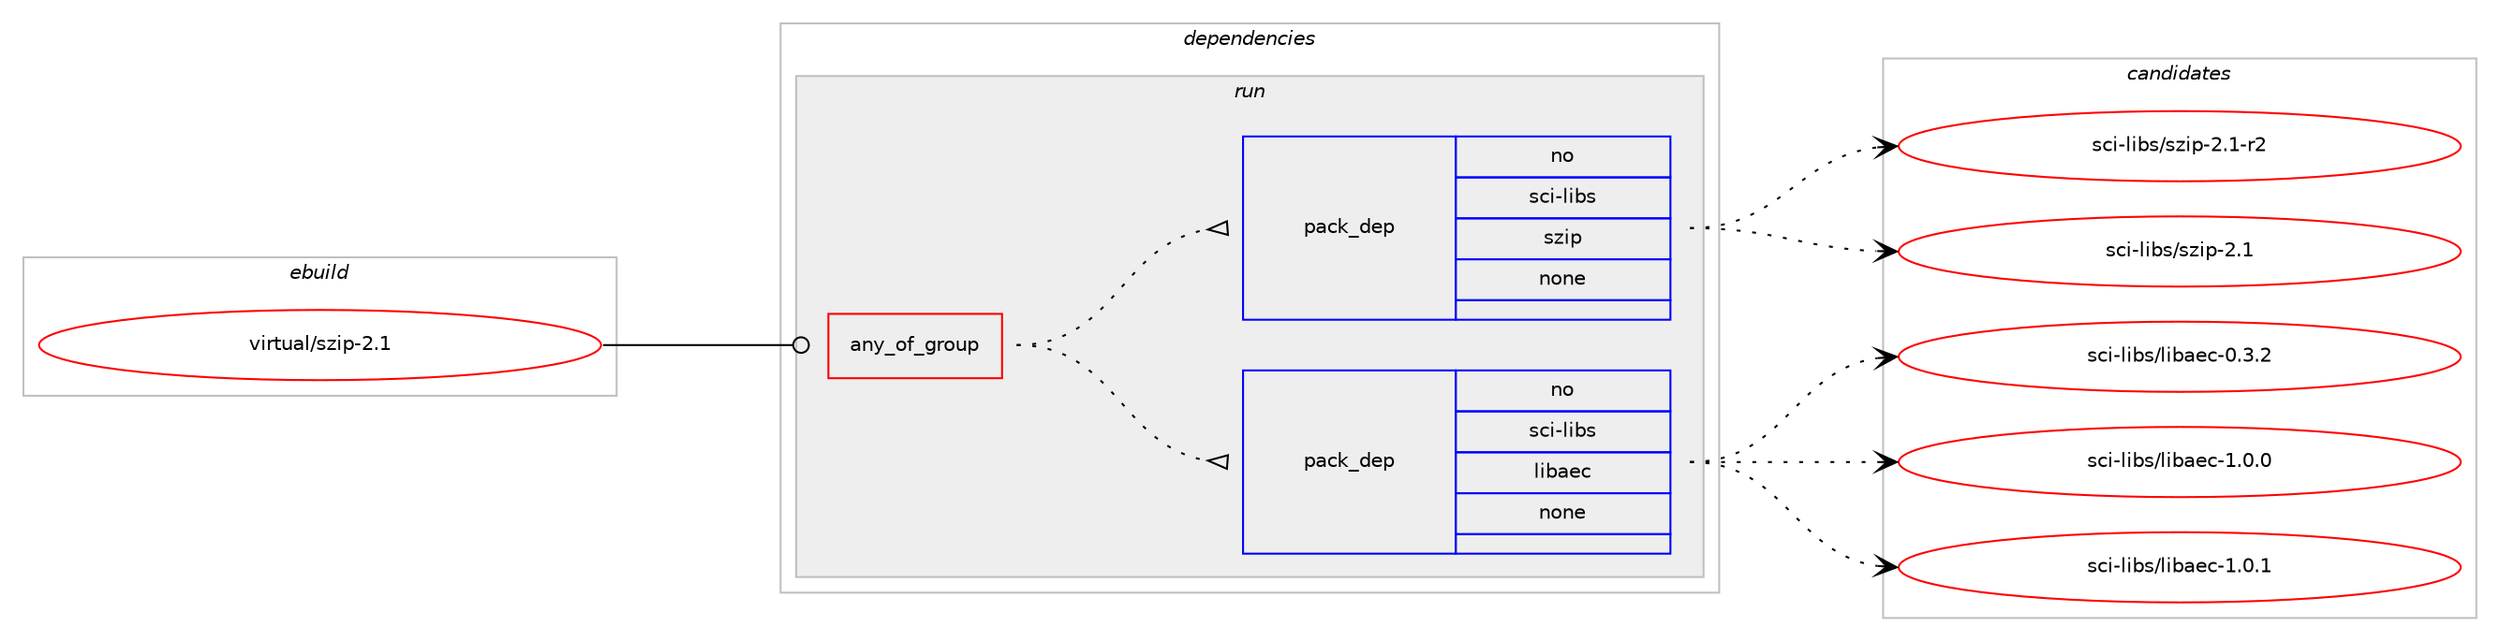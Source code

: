 digraph prolog {

# *************
# Graph options
# *************

newrank=true;
concentrate=true;
compound=true;
graph [rankdir=LR,fontname=Helvetica,fontsize=10,ranksep=1.5];#, ranksep=2.5, nodesep=0.2];
edge  [arrowhead=vee];
node  [fontname=Helvetica,fontsize=10];

# **********
# The ebuild
# **********

subgraph cluster_leftcol {
color=gray;
rank=same;
label=<<i>ebuild</i>>;
id [label="virtual/szip-2.1", color=red, width=4, href="../virtual/szip-2.1.svg"];
}

# ****************
# The dependencies
# ****************

subgraph cluster_midcol {
color=gray;
label=<<i>dependencies</i>>;
subgraph cluster_compile {
fillcolor="#eeeeee";
style=filled;
label=<<i>compile</i>>;
}
subgraph cluster_compileandrun {
fillcolor="#eeeeee";
style=filled;
label=<<i>compile and run</i>>;
}
subgraph cluster_run {
fillcolor="#eeeeee";
style=filled;
label=<<i>run</i>>;
subgraph any8779 {
dependency499279 [label=<<TABLE BORDER="0" CELLBORDER="1" CELLSPACING="0" CELLPADDING="4"><TR><TD CELLPADDING="10">any_of_group</TD></TR></TABLE>>, shape=none, color=red];subgraph pack371100 {
dependency499280 [label=<<TABLE BORDER="0" CELLBORDER="1" CELLSPACING="0" CELLPADDING="4" WIDTH="220"><TR><TD ROWSPAN="6" CELLPADDING="30">pack_dep</TD></TR><TR><TD WIDTH="110">no</TD></TR><TR><TD>sci-libs</TD></TR><TR><TD>libaec</TD></TR><TR><TD>none</TD></TR><TR><TD></TD></TR></TABLE>>, shape=none, color=blue];
}
dependency499279:e -> dependency499280:w [weight=20,style="dotted",arrowhead="oinv"];
subgraph pack371101 {
dependency499281 [label=<<TABLE BORDER="0" CELLBORDER="1" CELLSPACING="0" CELLPADDING="4" WIDTH="220"><TR><TD ROWSPAN="6" CELLPADDING="30">pack_dep</TD></TR><TR><TD WIDTH="110">no</TD></TR><TR><TD>sci-libs</TD></TR><TR><TD>szip</TD></TR><TR><TD>none</TD></TR><TR><TD></TD></TR></TABLE>>, shape=none, color=blue];
}
dependency499279:e -> dependency499281:w [weight=20,style="dotted",arrowhead="oinv"];
}
id:e -> dependency499279:w [weight=20,style="solid",arrowhead="odot"];
}
}

# **************
# The candidates
# **************

subgraph cluster_choices {
rank=same;
color=gray;
label=<<i>candidates</i>>;

subgraph choice371100 {
color=black;
nodesep=1;
choice11599105451081059811547108105989710199454846514650 [label="sci-libs/libaec-0.3.2", color=red, width=4,href="../sci-libs/libaec-0.3.2.svg"];
choice11599105451081059811547108105989710199454946484648 [label="sci-libs/libaec-1.0.0", color=red, width=4,href="../sci-libs/libaec-1.0.0.svg"];
choice11599105451081059811547108105989710199454946484649 [label="sci-libs/libaec-1.0.1", color=red, width=4,href="../sci-libs/libaec-1.0.1.svg"];
dependency499280:e -> choice11599105451081059811547108105989710199454846514650:w [style=dotted,weight="100"];
dependency499280:e -> choice11599105451081059811547108105989710199454946484648:w [style=dotted,weight="100"];
dependency499280:e -> choice11599105451081059811547108105989710199454946484649:w [style=dotted,weight="100"];
}
subgraph choice371101 {
color=black;
nodesep=1;
choice1159910545108105981154711512210511245504649 [label="sci-libs/szip-2.1", color=red, width=4,href="../sci-libs/szip-2.1.svg"];
choice11599105451081059811547115122105112455046494511450 [label="sci-libs/szip-2.1-r2", color=red, width=4,href="../sci-libs/szip-2.1-r2.svg"];
dependency499281:e -> choice1159910545108105981154711512210511245504649:w [style=dotted,weight="100"];
dependency499281:e -> choice11599105451081059811547115122105112455046494511450:w [style=dotted,weight="100"];
}
}

}
